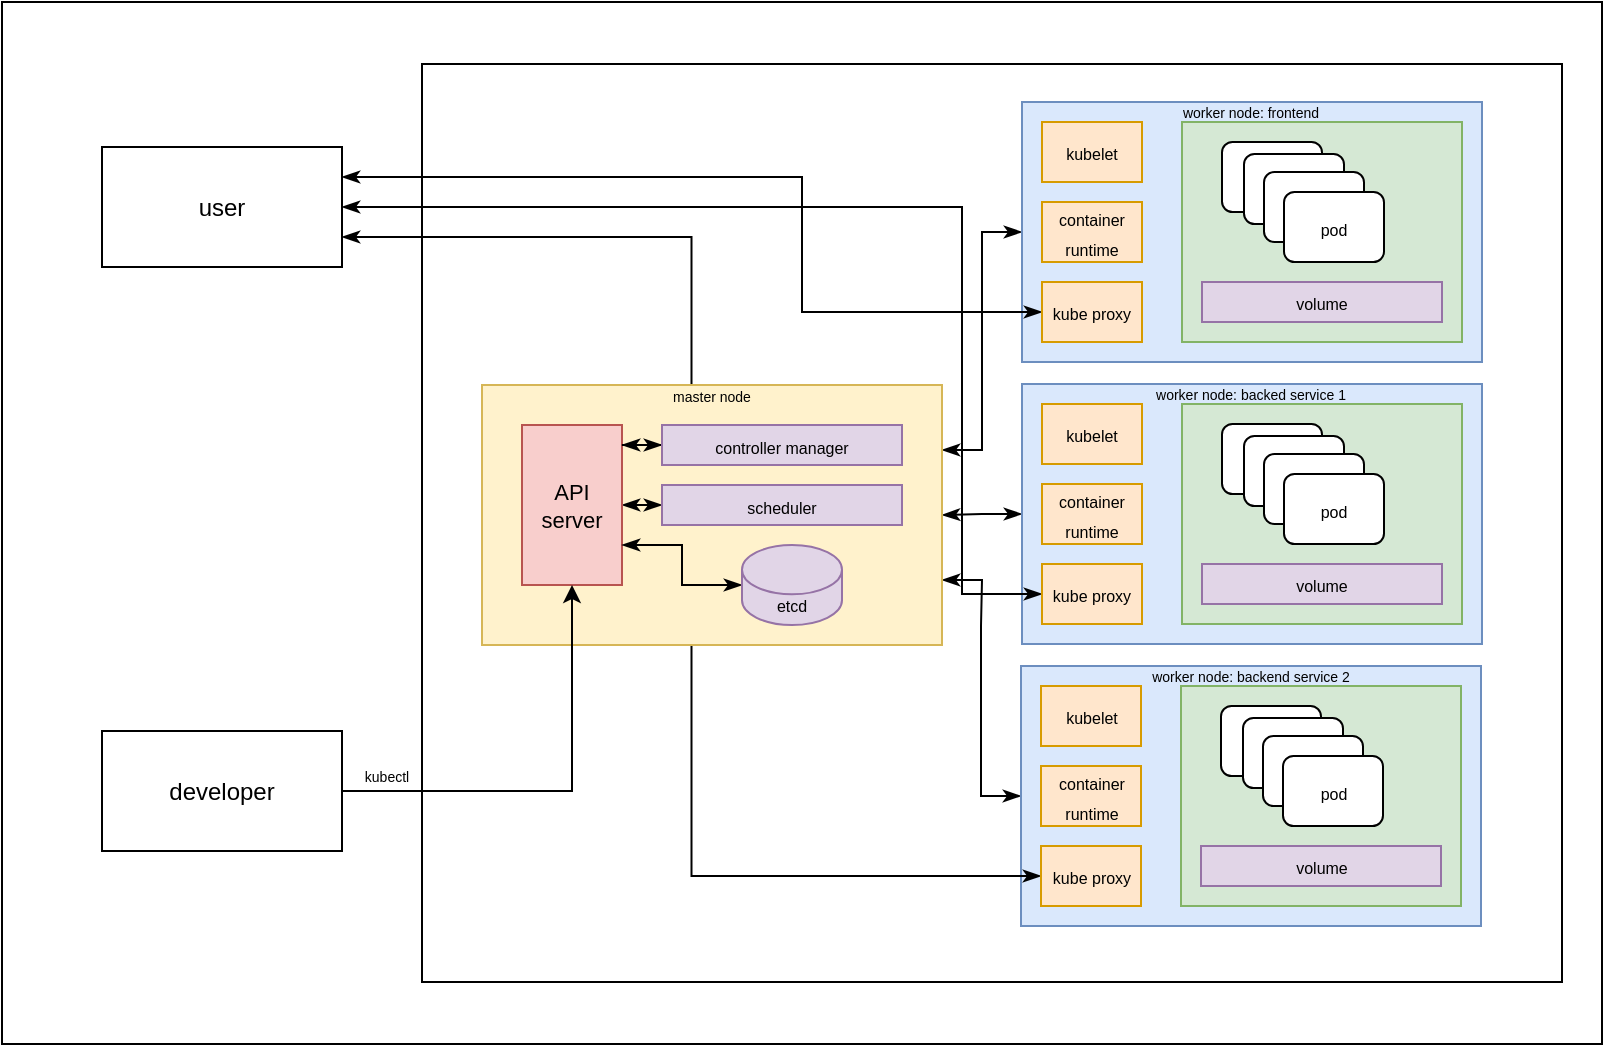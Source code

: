 <mxfile version="21.1.2" type="device">
  <diagram name="Page-1" id="iLy2aWq5fzJ-xlgEosvc">
    <mxGraphModel dx="948" dy="534" grid="1" gridSize="10" guides="1" tooltips="1" connect="1" arrows="1" fold="1" page="1" pageScale="1" pageWidth="850" pageHeight="1100" math="0" shadow="0">
      <root>
        <mxCell id="0" />
        <mxCell id="1" parent="0" />
        <mxCell id="hMZs2TBBNb9Xxed__LDw-54" value="" style="rounded=0;whiteSpace=wrap;html=1;" vertex="1" parent="1">
          <mxGeometry x="20" y="99" width="800" height="521" as="geometry" />
        </mxCell>
        <mxCell id="hMZs2TBBNb9Xxed__LDw-2" value="" style="rounded=0;whiteSpace=wrap;html=1;" vertex="1" parent="1">
          <mxGeometry x="230" y="130" width="570" height="459" as="geometry" />
        </mxCell>
        <mxCell id="hMZs2TBBNb9Xxed__LDw-68" style="edgeStyle=orthogonalEdgeStyle;rounded=0;orthogonalLoop=1;jettySize=auto;html=1;entryX=1;entryY=0.25;entryDx=0;entryDy=0;startArrow=classicThin;startFill=1;endArrow=classicThin;endFill=1;" edge="1" parent="1" source="hMZs2TBBNb9Xxed__LDw-9" target="hMZs2TBBNb9Xxed__LDw-48">
          <mxGeometry relative="1" as="geometry" />
        </mxCell>
        <mxCell id="hMZs2TBBNb9Xxed__LDw-9" value="" style="rounded=0;whiteSpace=wrap;html=1;fillColor=#dae8fc;strokeColor=#6c8ebf;" vertex="1" parent="1">
          <mxGeometry x="530" y="149" width="230" height="130" as="geometry" />
        </mxCell>
        <mxCell id="hMZs2TBBNb9Xxed__LDw-10" value="&lt;font style=&quot;font-size: 8px;&quot;&gt;kubelet&lt;/font&gt;" style="rounded=0;whiteSpace=wrap;html=1;fillColor=#ffe6cc;strokeColor=#d79b00;" vertex="1" parent="1">
          <mxGeometry x="540" y="159" width="50" height="30" as="geometry" />
        </mxCell>
        <mxCell id="hMZs2TBBNb9Xxed__LDw-11" value="&lt;font style=&quot;font-size: 8px;&quot;&gt;container runtime&lt;br&gt;&lt;/font&gt;" style="rounded=0;whiteSpace=wrap;html=1;fillColor=#ffe6cc;strokeColor=#d79b00;" vertex="1" parent="1">
          <mxGeometry x="540" y="199" width="50" height="30" as="geometry" />
        </mxCell>
        <mxCell id="hMZs2TBBNb9Xxed__LDw-72" style="edgeStyle=orthogonalEdgeStyle;rounded=0;orthogonalLoop=1;jettySize=auto;html=1;entryX=1;entryY=0.25;entryDx=0;entryDy=0;startArrow=classicThin;startFill=1;endArrow=classicThin;endFill=1;" edge="1" parent="1" source="hMZs2TBBNb9Xxed__LDw-12" target="hMZs2TBBNb9Xxed__LDw-55">
          <mxGeometry relative="1" as="geometry">
            <Array as="points">
              <mxPoint x="420" y="254" />
              <mxPoint x="420" y="187" />
            </Array>
          </mxGeometry>
        </mxCell>
        <mxCell id="hMZs2TBBNb9Xxed__LDw-12" value="&lt;font style=&quot;font-size: 8px;&quot;&gt;kube proxy&lt;br&gt;&lt;/font&gt;" style="rounded=0;whiteSpace=wrap;html=1;fillColor=#ffe6cc;strokeColor=#d79b00;" vertex="1" parent="1">
          <mxGeometry x="540" y="239" width="50" height="30" as="geometry" />
        </mxCell>
        <mxCell id="hMZs2TBBNb9Xxed__LDw-13" value="" style="rounded=0;whiteSpace=wrap;html=1;fillColor=#d5e8d4;strokeColor=#82b366;" vertex="1" parent="1">
          <mxGeometry x="610" y="159" width="140" height="110" as="geometry" />
        </mxCell>
        <mxCell id="hMZs2TBBNb9Xxed__LDw-14" value="&lt;font style=&quot;font-size: 8px;&quot;&gt;pod&lt;/font&gt;" style="rounded=1;whiteSpace=wrap;html=1;" vertex="1" parent="1">
          <mxGeometry x="630" y="169" width="50" height="35" as="geometry" />
        </mxCell>
        <mxCell id="hMZs2TBBNb9Xxed__LDw-15" value="&lt;font style=&quot;font-size: 8px;&quot;&gt;pod&lt;/font&gt;" style="rounded=1;whiteSpace=wrap;html=1;" vertex="1" parent="1">
          <mxGeometry x="641" y="175" width="50" height="35" as="geometry" />
        </mxCell>
        <mxCell id="hMZs2TBBNb9Xxed__LDw-16" value="&lt;font style=&quot;font-size: 8px;&quot;&gt;pod&lt;/font&gt;" style="rounded=1;whiteSpace=wrap;html=1;" vertex="1" parent="1">
          <mxGeometry x="651" y="184" width="50" height="35" as="geometry" />
        </mxCell>
        <mxCell id="hMZs2TBBNb9Xxed__LDw-17" value="&lt;font style=&quot;font-size: 8px;&quot;&gt;pod&lt;/font&gt;" style="rounded=1;whiteSpace=wrap;html=1;" vertex="1" parent="1">
          <mxGeometry x="661" y="194" width="50" height="35" as="geometry" />
        </mxCell>
        <mxCell id="hMZs2TBBNb9Xxed__LDw-18" value="&lt;font style=&quot;font-size: 8px;&quot;&gt;volume&lt;/font&gt;" style="rounded=0;whiteSpace=wrap;html=1;fillColor=#e1d5e7;strokeColor=#9673a6;" vertex="1" parent="1">
          <mxGeometry x="620" y="239" width="120" height="20" as="geometry" />
        </mxCell>
        <mxCell id="hMZs2TBBNb9Xxed__LDw-19" value="&lt;font style=&quot;font-size: 7px;&quot;&gt;worker node: frontend&lt;br&gt;&lt;/font&gt;" style="text;html=1;strokeColor=none;fillColor=none;align=center;verticalAlign=middle;whiteSpace=wrap;rounded=0;" vertex="1" parent="1">
          <mxGeometry x="550" y="138" width="189" height="30" as="geometry" />
        </mxCell>
        <mxCell id="hMZs2TBBNb9Xxed__LDw-67" style="edgeStyle=orthogonalEdgeStyle;rounded=0;orthogonalLoop=1;jettySize=auto;html=1;entryX=1;entryY=0.5;entryDx=0;entryDy=0;startArrow=classicThin;startFill=1;endArrow=classicThin;endFill=1;" edge="1" parent="1" source="hMZs2TBBNb9Xxed__LDw-20" target="hMZs2TBBNb9Xxed__LDw-48">
          <mxGeometry relative="1" as="geometry" />
        </mxCell>
        <mxCell id="hMZs2TBBNb9Xxed__LDw-20" value="" style="rounded=0;whiteSpace=wrap;html=1;fillColor=#dae8fc;strokeColor=#6c8ebf;" vertex="1" parent="1">
          <mxGeometry x="530" y="290" width="230" height="130" as="geometry" />
        </mxCell>
        <mxCell id="hMZs2TBBNb9Xxed__LDw-21" value="&lt;font style=&quot;font-size: 8px;&quot;&gt;kubelet&lt;/font&gt;" style="rounded=0;whiteSpace=wrap;html=1;fillColor=#ffe6cc;strokeColor=#d79b00;" vertex="1" parent="1">
          <mxGeometry x="540" y="300" width="50" height="30" as="geometry" />
        </mxCell>
        <mxCell id="hMZs2TBBNb9Xxed__LDw-22" value="&lt;font style=&quot;font-size: 8px;&quot;&gt;container runtime&lt;br&gt;&lt;/font&gt;" style="rounded=0;whiteSpace=wrap;html=1;fillColor=#ffe6cc;strokeColor=#d79b00;" vertex="1" parent="1">
          <mxGeometry x="540" y="340" width="50" height="30" as="geometry" />
        </mxCell>
        <mxCell id="hMZs2TBBNb9Xxed__LDw-71" style="edgeStyle=orthogonalEdgeStyle;rounded=0;orthogonalLoop=1;jettySize=auto;html=1;entryX=1;entryY=0.5;entryDx=0;entryDy=0;startArrow=classicThin;startFill=1;endArrow=classicThin;endFill=1;" edge="1" parent="1" source="hMZs2TBBNb9Xxed__LDw-23" target="hMZs2TBBNb9Xxed__LDw-55">
          <mxGeometry relative="1" as="geometry">
            <Array as="points">
              <mxPoint x="500" y="395" />
              <mxPoint x="500" y="202" />
            </Array>
          </mxGeometry>
        </mxCell>
        <mxCell id="hMZs2TBBNb9Xxed__LDw-23" value="&lt;font style=&quot;font-size: 8px;&quot;&gt;kube proxy&lt;br&gt;&lt;/font&gt;" style="rounded=0;whiteSpace=wrap;html=1;fillColor=#ffe6cc;strokeColor=#d79b00;" vertex="1" parent="1">
          <mxGeometry x="540" y="380" width="50" height="30" as="geometry" />
        </mxCell>
        <mxCell id="hMZs2TBBNb9Xxed__LDw-24" value="" style="rounded=0;whiteSpace=wrap;html=1;fillColor=#d5e8d4;strokeColor=#82b366;" vertex="1" parent="1">
          <mxGeometry x="610" y="300" width="140" height="110" as="geometry" />
        </mxCell>
        <mxCell id="hMZs2TBBNb9Xxed__LDw-25" value="&lt;font style=&quot;font-size: 8px;&quot;&gt;pod&lt;/font&gt;" style="rounded=1;whiteSpace=wrap;html=1;" vertex="1" parent="1">
          <mxGeometry x="630" y="310" width="50" height="35" as="geometry" />
        </mxCell>
        <mxCell id="hMZs2TBBNb9Xxed__LDw-26" value="&lt;font style=&quot;font-size: 8px;&quot;&gt;pod&lt;/font&gt;" style="rounded=1;whiteSpace=wrap;html=1;" vertex="1" parent="1">
          <mxGeometry x="641" y="316" width="50" height="35" as="geometry" />
        </mxCell>
        <mxCell id="hMZs2TBBNb9Xxed__LDw-27" value="&lt;font style=&quot;font-size: 8px;&quot;&gt;pod&lt;/font&gt;" style="rounded=1;whiteSpace=wrap;html=1;" vertex="1" parent="1">
          <mxGeometry x="651" y="325" width="50" height="35" as="geometry" />
        </mxCell>
        <mxCell id="hMZs2TBBNb9Xxed__LDw-28" value="&lt;font style=&quot;font-size: 8px;&quot;&gt;pod&lt;/font&gt;" style="rounded=1;whiteSpace=wrap;html=1;" vertex="1" parent="1">
          <mxGeometry x="661" y="335" width="50" height="35" as="geometry" />
        </mxCell>
        <mxCell id="hMZs2TBBNb9Xxed__LDw-29" value="&lt;font style=&quot;font-size: 8px;&quot;&gt;volume&lt;/font&gt;" style="rounded=0;whiteSpace=wrap;html=1;fillColor=#e1d5e7;strokeColor=#9673a6;" vertex="1" parent="1">
          <mxGeometry x="620" y="380" width="120" height="20" as="geometry" />
        </mxCell>
        <mxCell id="hMZs2TBBNb9Xxed__LDw-30" value="&lt;font style=&quot;font-size: 7px;&quot;&gt;worker node: backed service 1&lt;br&gt;&lt;/font&gt;" style="text;html=1;strokeColor=none;fillColor=none;align=center;verticalAlign=middle;whiteSpace=wrap;rounded=0;" vertex="1" parent="1">
          <mxGeometry x="550" y="279" width="189" height="30" as="geometry" />
        </mxCell>
        <mxCell id="hMZs2TBBNb9Xxed__LDw-69" style="edgeStyle=orthogonalEdgeStyle;rounded=0;orthogonalLoop=1;jettySize=auto;html=1;entryX=1;entryY=0.75;entryDx=0;entryDy=0;startArrow=classicThin;startFill=1;endArrow=classicThin;endFill=1;" edge="1" parent="1" source="hMZs2TBBNb9Xxed__LDw-31" target="hMZs2TBBNb9Xxed__LDw-48">
          <mxGeometry relative="1" as="geometry" />
        </mxCell>
        <mxCell id="hMZs2TBBNb9Xxed__LDw-31" value="" style="rounded=0;whiteSpace=wrap;html=1;fillColor=#dae8fc;strokeColor=#6c8ebf;" vertex="1" parent="1">
          <mxGeometry x="529.5" y="431" width="230" height="130" as="geometry" />
        </mxCell>
        <mxCell id="hMZs2TBBNb9Xxed__LDw-32" value="&lt;font style=&quot;font-size: 8px;&quot;&gt;kubelet&lt;/font&gt;" style="rounded=0;whiteSpace=wrap;html=1;fillColor=#ffe6cc;strokeColor=#d79b00;" vertex="1" parent="1">
          <mxGeometry x="539.5" y="441" width="50" height="30" as="geometry" />
        </mxCell>
        <mxCell id="hMZs2TBBNb9Xxed__LDw-33" value="&lt;font style=&quot;font-size: 8px;&quot;&gt;container runtime&lt;br&gt;&lt;/font&gt;" style="rounded=0;whiteSpace=wrap;html=1;fillColor=#ffe6cc;strokeColor=#d79b00;" vertex="1" parent="1">
          <mxGeometry x="539.5" y="481" width="50" height="30" as="geometry" />
        </mxCell>
        <mxCell id="hMZs2TBBNb9Xxed__LDw-70" style="edgeStyle=orthogonalEdgeStyle;rounded=0;orthogonalLoop=1;jettySize=auto;html=1;entryX=1;entryY=0.75;entryDx=0;entryDy=0;startArrow=classicThin;startFill=1;endArrow=classicThin;endFill=1;" edge="1" parent="1" source="hMZs2TBBNb9Xxed__LDw-34" target="hMZs2TBBNb9Xxed__LDw-55">
          <mxGeometry relative="1" as="geometry" />
        </mxCell>
        <mxCell id="hMZs2TBBNb9Xxed__LDw-34" value="&lt;font style=&quot;font-size: 8px;&quot;&gt;kube proxy&lt;br&gt;&lt;/font&gt;" style="rounded=0;whiteSpace=wrap;html=1;fillColor=#ffe6cc;strokeColor=#d79b00;" vertex="1" parent="1">
          <mxGeometry x="539.5" y="521" width="50" height="30" as="geometry" />
        </mxCell>
        <mxCell id="hMZs2TBBNb9Xxed__LDw-35" value="" style="rounded=0;whiteSpace=wrap;html=1;fillColor=#d5e8d4;strokeColor=#82b366;" vertex="1" parent="1">
          <mxGeometry x="609.5" y="441" width="140" height="110" as="geometry" />
        </mxCell>
        <mxCell id="hMZs2TBBNb9Xxed__LDw-36" value="&lt;font style=&quot;font-size: 8px;&quot;&gt;pod&lt;/font&gt;" style="rounded=1;whiteSpace=wrap;html=1;" vertex="1" parent="1">
          <mxGeometry x="629.5" y="451" width="50" height="35" as="geometry" />
        </mxCell>
        <mxCell id="hMZs2TBBNb9Xxed__LDw-37" value="&lt;font style=&quot;font-size: 8px;&quot;&gt;pod&lt;/font&gt;" style="rounded=1;whiteSpace=wrap;html=1;" vertex="1" parent="1">
          <mxGeometry x="640.5" y="457" width="50" height="35" as="geometry" />
        </mxCell>
        <mxCell id="hMZs2TBBNb9Xxed__LDw-38" value="&lt;font style=&quot;font-size: 8px;&quot;&gt;pod&lt;/font&gt;" style="rounded=1;whiteSpace=wrap;html=1;" vertex="1" parent="1">
          <mxGeometry x="650.5" y="466" width="50" height="35" as="geometry" />
        </mxCell>
        <mxCell id="hMZs2TBBNb9Xxed__LDw-39" value="&lt;font style=&quot;font-size: 8px;&quot;&gt;pod&lt;/font&gt;" style="rounded=1;whiteSpace=wrap;html=1;" vertex="1" parent="1">
          <mxGeometry x="660.5" y="476" width="50" height="35" as="geometry" />
        </mxCell>
        <mxCell id="hMZs2TBBNb9Xxed__LDw-40" value="&lt;font style=&quot;font-size: 8px;&quot;&gt;volume&lt;/font&gt;" style="rounded=0;whiteSpace=wrap;html=1;fillColor=#e1d5e7;strokeColor=#9673a6;" vertex="1" parent="1">
          <mxGeometry x="619.5" y="521" width="120" height="20" as="geometry" />
        </mxCell>
        <mxCell id="hMZs2TBBNb9Xxed__LDw-41" value="&lt;font style=&quot;font-size: 7px;&quot;&gt;worker node: backend service 2&lt;br&gt;&lt;/font&gt;" style="text;html=1;strokeColor=none;fillColor=none;align=center;verticalAlign=middle;whiteSpace=wrap;rounded=0;" vertex="1" parent="1">
          <mxGeometry x="549.5" y="420" width="189" height="30" as="geometry" />
        </mxCell>
        <mxCell id="hMZs2TBBNb9Xxed__LDw-48" value="" style="rounded=0;whiteSpace=wrap;html=1;fillColor=#fff2cc;strokeColor=#d6b656;" vertex="1" parent="1">
          <mxGeometry x="260" y="290.5" width="230" height="130" as="geometry" />
        </mxCell>
        <mxCell id="hMZs2TBBNb9Xxed__LDw-59" style="edgeStyle=orthogonalEdgeStyle;rounded=0;orthogonalLoop=1;jettySize=auto;html=1;entryX=0;entryY=0.5;entryDx=0;entryDy=0;exitX=1;exitY=0.5;exitDx=0;exitDy=0;exitPerimeter=0;startArrow=classicThin;startFill=1;strokeWidth=1;endArrow=classicThin;endFill=1;" edge="1" parent="1" source="hMZs2TBBNb9Xxed__LDw-49" target="hMZs2TBBNb9Xxed__LDw-52">
          <mxGeometry relative="1" as="geometry">
            <Array as="points">
              <mxPoint x="340" y="350" />
              <mxPoint x="340" y="350" />
            </Array>
          </mxGeometry>
        </mxCell>
        <mxCell id="hMZs2TBBNb9Xxed__LDw-49" value="&lt;div style=&quot;font-size: 11px;&quot;&gt;&lt;font style=&quot;font-size: 11px;&quot;&gt;API&lt;/font&gt;&lt;/div&gt;&lt;div style=&quot;font-size: 11px;&quot;&gt;&lt;font style=&quot;font-size: 11px;&quot;&gt;server&lt;font style=&quot;font-size: 11px;&quot;&gt;&lt;br&gt;&lt;/font&gt;&lt;/font&gt;&lt;/div&gt;" style="rounded=0;whiteSpace=wrap;html=1;fillColor=#f8cecc;strokeColor=#b85450;" vertex="1" parent="1">
          <mxGeometry x="280" y="310.5" width="50" height="80" as="geometry" />
        </mxCell>
        <mxCell id="hMZs2TBBNb9Xxed__LDw-64" style="edgeStyle=orthogonalEdgeStyle;rounded=0;orthogonalLoop=1;jettySize=auto;html=1;entryX=1;entryY=0.75;entryDx=0;entryDy=0;startArrow=classicThin;startFill=1;endArrow=classicThin;endFill=1;" edge="1" parent="1" source="hMZs2TBBNb9Xxed__LDw-50" target="hMZs2TBBNb9Xxed__LDw-49">
          <mxGeometry relative="1" as="geometry" />
        </mxCell>
        <mxCell id="hMZs2TBBNb9Xxed__LDw-50" value="&lt;div style=&quot;font-size: 8px;&quot; align=&quot;center&quot;&gt;etcd&lt;/div&gt;" style="shape=cylinder3;whiteSpace=wrap;html=1;boundedLbl=1;backgroundOutline=1;size=12.333;align=center;fillColor=#e1d5e7;strokeColor=#9673a6;" vertex="1" parent="1">
          <mxGeometry x="390" y="370.5" width="50" height="40" as="geometry" />
        </mxCell>
        <mxCell id="hMZs2TBBNb9Xxed__LDw-62" style="edgeStyle=orthogonalEdgeStyle;rounded=0;orthogonalLoop=1;jettySize=auto;html=1;entryX=1;entryY=0.125;entryDx=0;entryDy=0;entryPerimeter=0;startArrow=classicThin;startFill=1;endArrow=classicThin;endFill=1;" edge="1" parent="1" source="hMZs2TBBNb9Xxed__LDw-51" target="hMZs2TBBNb9Xxed__LDw-49">
          <mxGeometry relative="1" as="geometry" />
        </mxCell>
        <mxCell id="hMZs2TBBNb9Xxed__LDw-51" value="&lt;div align=&quot;center&quot;&gt;&lt;font style=&quot;font-size: 8px;&quot;&gt;controller manager&lt;/font&gt;&lt;br&gt;&lt;/div&gt;" style="rounded=0;whiteSpace=wrap;html=1;fillColor=#e1d5e7;strokeColor=#9673a6;" vertex="1" parent="1">
          <mxGeometry x="350" y="310.5" width="120" height="20" as="geometry" />
        </mxCell>
        <mxCell id="hMZs2TBBNb9Xxed__LDw-52" value="&lt;font style=&quot;font-size: 8px;&quot;&gt;scheduler&lt;/font&gt;" style="rounded=0;whiteSpace=wrap;html=1;fillColor=#e1d5e7;strokeColor=#9673a6;" vertex="1" parent="1">
          <mxGeometry x="350" y="340.5" width="120" height="20" as="geometry" />
        </mxCell>
        <mxCell id="hMZs2TBBNb9Xxed__LDw-53" value="&lt;font style=&quot;font-size: 7px;&quot;&gt;master node&lt;/font&gt;" style="text;html=1;strokeColor=none;fillColor=none;align=center;verticalAlign=middle;whiteSpace=wrap;rounded=0;" vertex="1" parent="1">
          <mxGeometry x="335" y="284.5" width="80" height="20" as="geometry" />
        </mxCell>
        <mxCell id="hMZs2TBBNb9Xxed__LDw-55" value="user" style="rounded=0;whiteSpace=wrap;html=1;" vertex="1" parent="1">
          <mxGeometry x="70" y="171.5" width="120" height="60" as="geometry" />
        </mxCell>
        <mxCell id="hMZs2TBBNb9Xxed__LDw-57" style="edgeStyle=orthogonalEdgeStyle;rounded=0;orthogonalLoop=1;jettySize=auto;html=1;" edge="1" parent="1" source="hMZs2TBBNb9Xxed__LDw-56" target="hMZs2TBBNb9Xxed__LDw-49">
          <mxGeometry relative="1" as="geometry" />
        </mxCell>
        <mxCell id="hMZs2TBBNb9Xxed__LDw-58" value="&lt;font style=&quot;font-size: 7px;&quot;&gt;kubectl&lt;/font&gt;" style="edgeLabel;html=1;align=center;verticalAlign=middle;resizable=0;points=[];" vertex="1" connectable="0" parent="hMZs2TBBNb9Xxed__LDw-57">
          <mxGeometry x="-0.8" y="0.11" relative="1" as="geometry">
            <mxPoint y="-9" as="offset" />
          </mxGeometry>
        </mxCell>
        <mxCell id="hMZs2TBBNb9Xxed__LDw-56" value="developer" style="rounded=0;whiteSpace=wrap;html=1;" vertex="1" parent="1">
          <mxGeometry x="70" y="463.5" width="120" height="60" as="geometry" />
        </mxCell>
      </root>
    </mxGraphModel>
  </diagram>
</mxfile>
